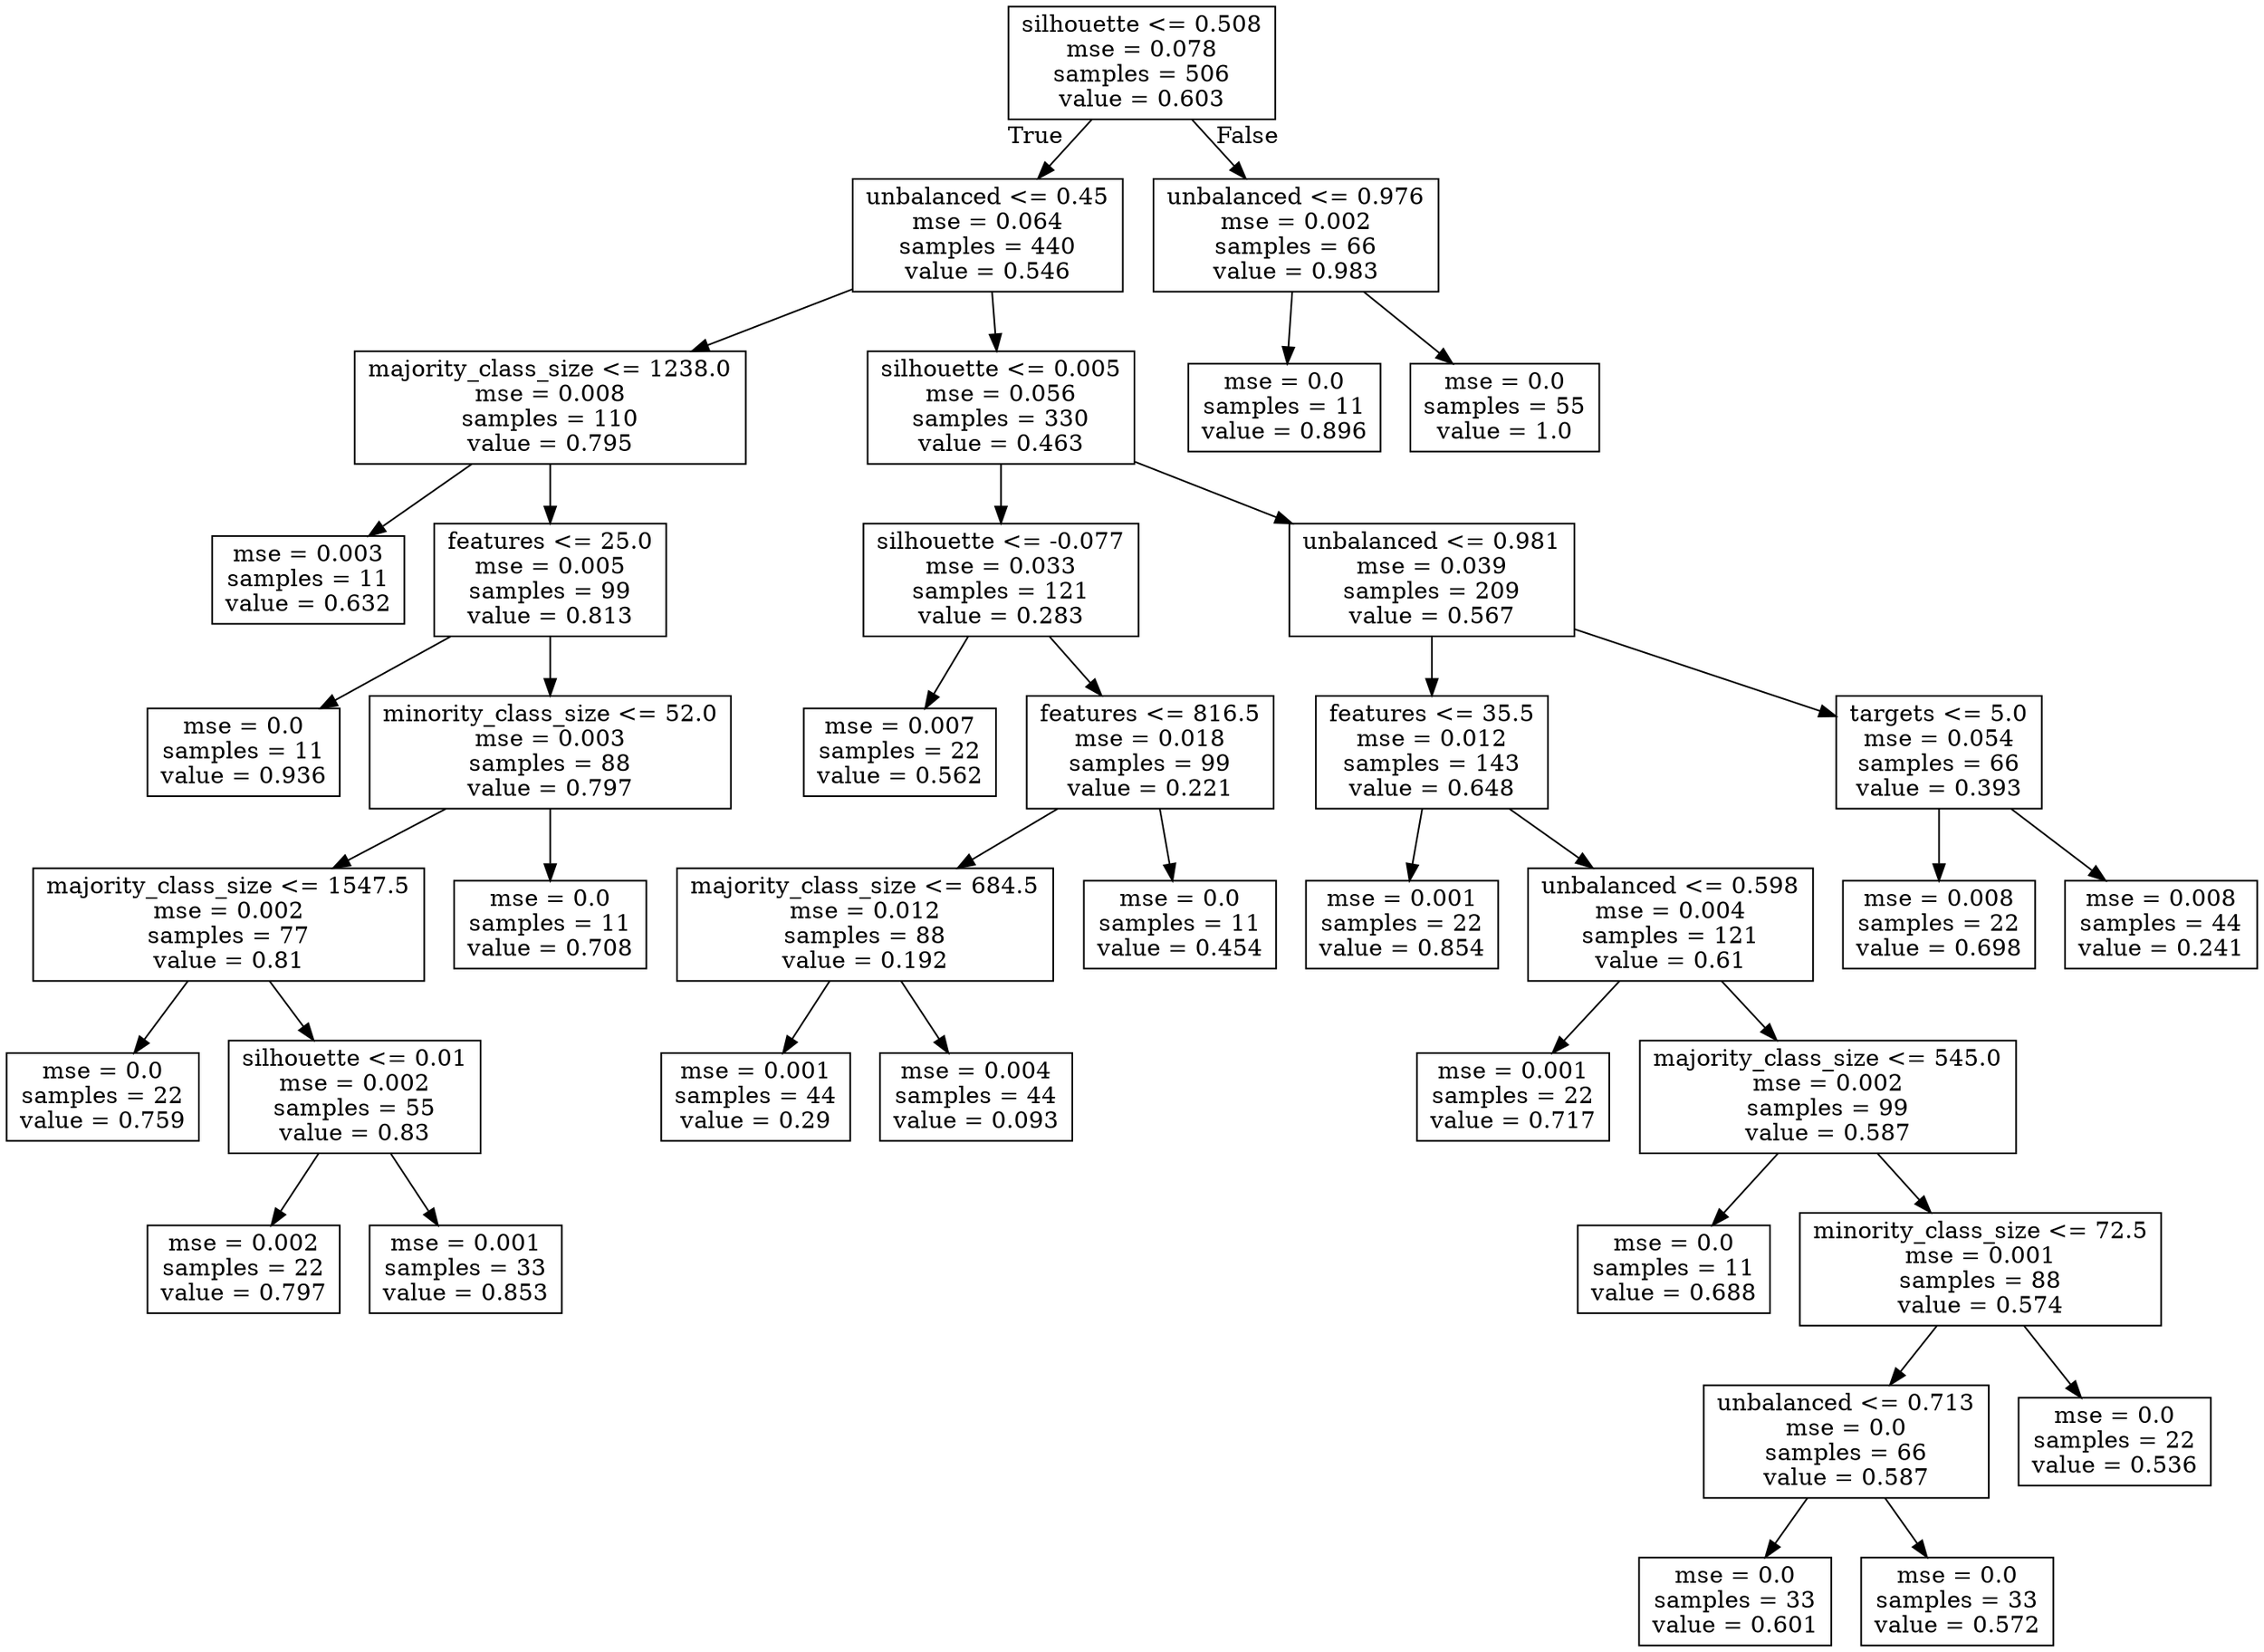 digraph Tree {
node [shape=box] ;
0 [label="silhouette <= 0.508\nmse = 0.078\nsamples = 506\nvalue = 0.603"] ;
1 [label="unbalanced <= 0.45\nmse = 0.064\nsamples = 440\nvalue = 0.546"] ;
0 -> 1 [labeldistance=2.5, labelangle=45, headlabel="True"] ;
2 [label="majority_class_size <= 1238.0\nmse = 0.008\nsamples = 110\nvalue = 0.795"] ;
1 -> 2 ;
3 [label="mse = 0.003\nsamples = 11\nvalue = 0.632"] ;
2 -> 3 ;
4 [label="features <= 25.0\nmse = 0.005\nsamples = 99\nvalue = 0.813"] ;
2 -> 4 ;
5 [label="mse = 0.0\nsamples = 11\nvalue = 0.936"] ;
4 -> 5 ;
6 [label="minority_class_size <= 52.0\nmse = 0.003\nsamples = 88\nvalue = 0.797"] ;
4 -> 6 ;
7 [label="majority_class_size <= 1547.5\nmse = 0.002\nsamples = 77\nvalue = 0.81"] ;
6 -> 7 ;
8 [label="mse = 0.0\nsamples = 22\nvalue = 0.759"] ;
7 -> 8 ;
9 [label="silhouette <= 0.01\nmse = 0.002\nsamples = 55\nvalue = 0.83"] ;
7 -> 9 ;
10 [label="mse = 0.002\nsamples = 22\nvalue = 0.797"] ;
9 -> 10 ;
11 [label="mse = 0.001\nsamples = 33\nvalue = 0.853"] ;
9 -> 11 ;
12 [label="mse = 0.0\nsamples = 11\nvalue = 0.708"] ;
6 -> 12 ;
13 [label="silhouette <= 0.005\nmse = 0.056\nsamples = 330\nvalue = 0.463"] ;
1 -> 13 ;
14 [label="silhouette <= -0.077\nmse = 0.033\nsamples = 121\nvalue = 0.283"] ;
13 -> 14 ;
15 [label="mse = 0.007\nsamples = 22\nvalue = 0.562"] ;
14 -> 15 ;
16 [label="features <= 816.5\nmse = 0.018\nsamples = 99\nvalue = 0.221"] ;
14 -> 16 ;
17 [label="majority_class_size <= 684.5\nmse = 0.012\nsamples = 88\nvalue = 0.192"] ;
16 -> 17 ;
18 [label="mse = 0.001\nsamples = 44\nvalue = 0.29"] ;
17 -> 18 ;
19 [label="mse = 0.004\nsamples = 44\nvalue = 0.093"] ;
17 -> 19 ;
20 [label="mse = 0.0\nsamples = 11\nvalue = 0.454"] ;
16 -> 20 ;
21 [label="unbalanced <= 0.981\nmse = 0.039\nsamples = 209\nvalue = 0.567"] ;
13 -> 21 ;
22 [label="features <= 35.5\nmse = 0.012\nsamples = 143\nvalue = 0.648"] ;
21 -> 22 ;
23 [label="mse = 0.001\nsamples = 22\nvalue = 0.854"] ;
22 -> 23 ;
24 [label="unbalanced <= 0.598\nmse = 0.004\nsamples = 121\nvalue = 0.61"] ;
22 -> 24 ;
25 [label="mse = 0.001\nsamples = 22\nvalue = 0.717"] ;
24 -> 25 ;
26 [label="majority_class_size <= 545.0\nmse = 0.002\nsamples = 99\nvalue = 0.587"] ;
24 -> 26 ;
27 [label="mse = 0.0\nsamples = 11\nvalue = 0.688"] ;
26 -> 27 ;
28 [label="minority_class_size <= 72.5\nmse = 0.001\nsamples = 88\nvalue = 0.574"] ;
26 -> 28 ;
29 [label="unbalanced <= 0.713\nmse = 0.0\nsamples = 66\nvalue = 0.587"] ;
28 -> 29 ;
30 [label="mse = 0.0\nsamples = 33\nvalue = 0.601"] ;
29 -> 30 ;
31 [label="mse = 0.0\nsamples = 33\nvalue = 0.572"] ;
29 -> 31 ;
32 [label="mse = 0.0\nsamples = 22\nvalue = 0.536"] ;
28 -> 32 ;
33 [label="targets <= 5.0\nmse = 0.054\nsamples = 66\nvalue = 0.393"] ;
21 -> 33 ;
34 [label="mse = 0.008\nsamples = 22\nvalue = 0.698"] ;
33 -> 34 ;
35 [label="mse = 0.008\nsamples = 44\nvalue = 0.241"] ;
33 -> 35 ;
36 [label="unbalanced <= 0.976\nmse = 0.002\nsamples = 66\nvalue = 0.983"] ;
0 -> 36 [labeldistance=2.5, labelangle=-45, headlabel="False"] ;
37 [label="mse = 0.0\nsamples = 11\nvalue = 0.896"] ;
36 -> 37 ;
38 [label="mse = 0.0\nsamples = 55\nvalue = 1.0"] ;
36 -> 38 ;
}